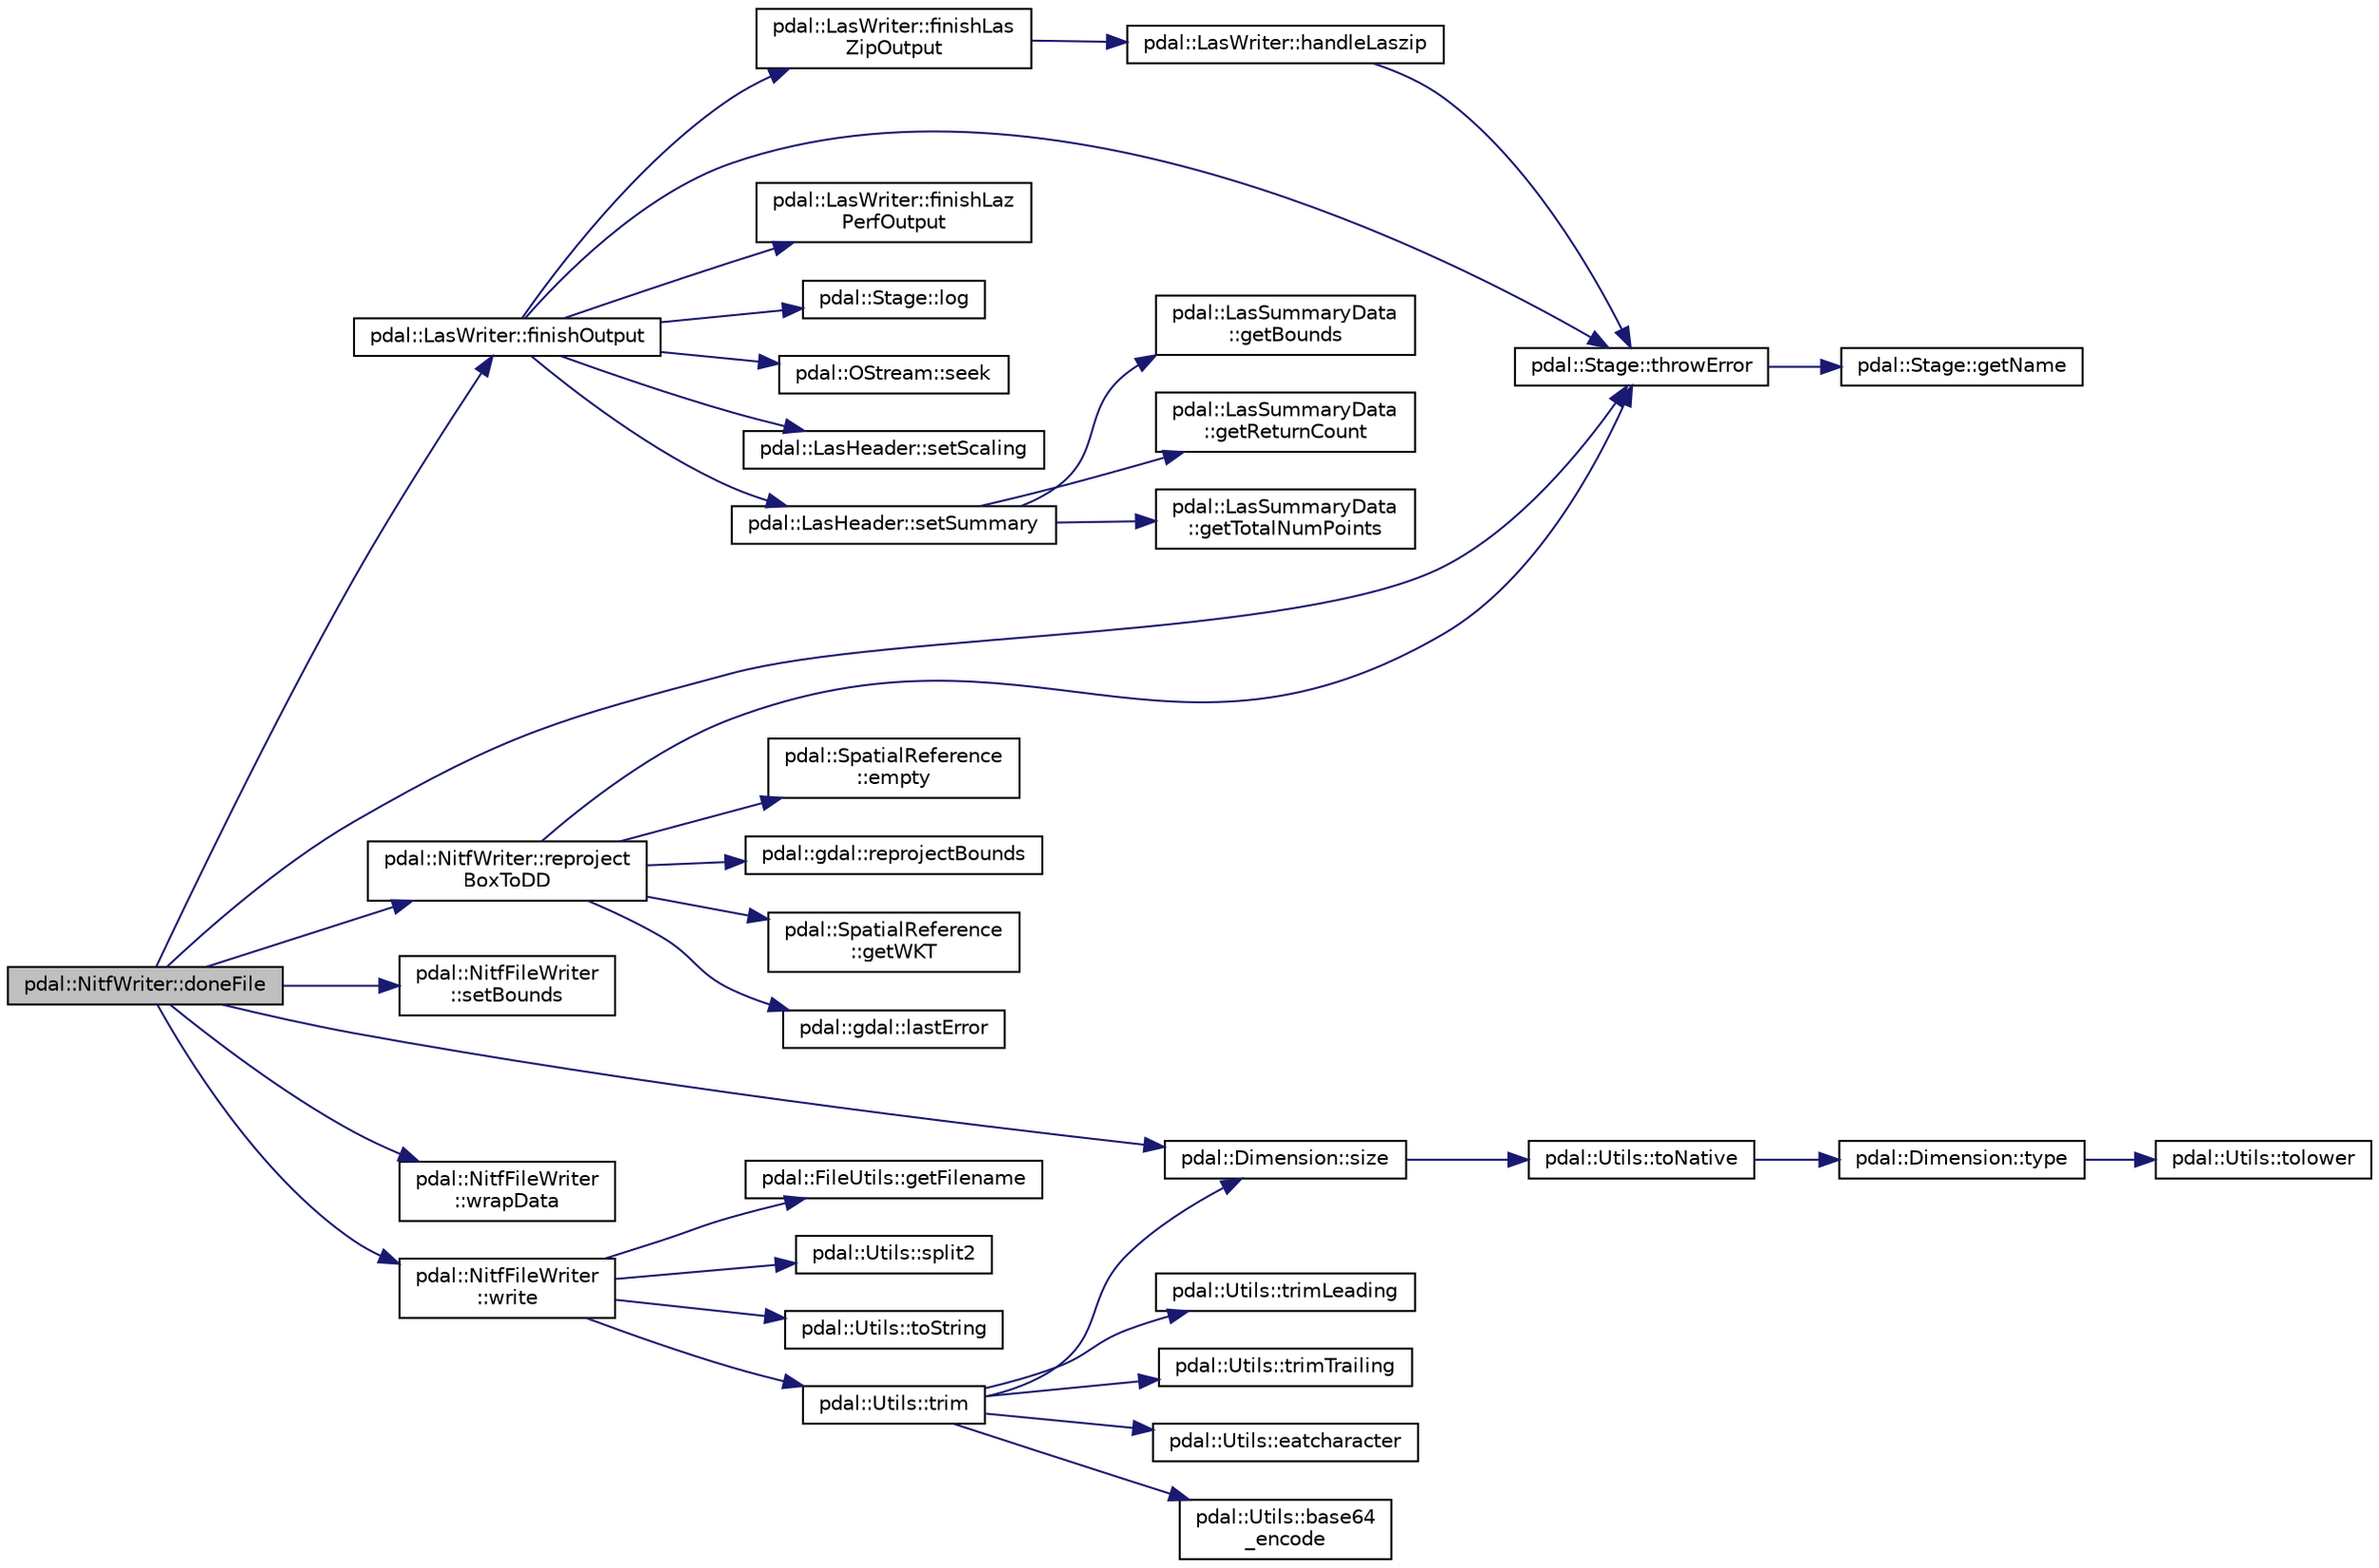 digraph "pdal::NitfWriter::doneFile"
{
  edge [fontname="Helvetica",fontsize="10",labelfontname="Helvetica",labelfontsize="10"];
  node [fontname="Helvetica",fontsize="10",shape=record];
  rankdir="LR";
  Node1 [label="pdal::NitfWriter::doneFile",height=0.2,width=0.4,color="black", fillcolor="grey75", style="filled", fontcolor="black"];
  Node1 -> Node2 [color="midnightblue",fontsize="10",style="solid",fontname="Helvetica"];
  Node2 [label="pdal::LasWriter::finishOutput",height=0.2,width=0.4,color="black", fillcolor="white", style="filled",URL="$classpdal_1_1LasWriter.html#ac63068fbfab5b221508950495d22db54"];
  Node2 -> Node3 [color="midnightblue",fontsize="10",style="solid",fontname="Helvetica"];
  Node3 [label="pdal::LasWriter::finishLas\lZipOutput",height=0.2,width=0.4,color="black", fillcolor="white", style="filled",URL="$classpdal_1_1LasWriter.html#a0d9a176e1f624ed9ad8192f6ae1deb9d"];
  Node3 -> Node4 [color="midnightblue",fontsize="10",style="solid",fontname="Helvetica"];
  Node4 [label="pdal::LasWriter::handleLaszip",height=0.2,width=0.4,color="black", fillcolor="white", style="filled",URL="$classpdal_1_1LasWriter.html#a37ad073f141dcf074c5dcced687feaea"];
  Node4 -> Node5 [color="midnightblue",fontsize="10",style="solid",fontname="Helvetica"];
  Node5 [label="pdal::Stage::throwError",height=0.2,width=0.4,color="black", fillcolor="white", style="filled",URL="$classpdal_1_1Stage.html#abdbd1176da12dfd882d931a43290797f"];
  Node5 -> Node6 [color="midnightblue",fontsize="10",style="solid",fontname="Helvetica"];
  Node6 [label="pdal::Stage::getName",height=0.2,width=0.4,color="black", fillcolor="white", style="filled",URL="$classpdal_1_1Stage.html#a6c81d6fbbac17ebe4cd63806916cc750"];
  Node2 -> Node7 [color="midnightblue",fontsize="10",style="solid",fontname="Helvetica"];
  Node7 [label="pdal::LasWriter::finishLaz\lPerfOutput",height=0.2,width=0.4,color="black", fillcolor="white", style="filled",URL="$classpdal_1_1LasWriter.html#af0782282c4ef8fc2e07e528b4ea3f234"];
  Node2 -> Node8 [color="midnightblue",fontsize="10",style="solid",fontname="Helvetica"];
  Node8 [label="pdal::Stage::log",height=0.2,width=0.4,color="black", fillcolor="white", style="filled",URL="$classpdal_1_1Stage.html#ae8c29817e14d7cda53fdcbb23102d872"];
  Node2 -> Node9 [color="midnightblue",fontsize="10",style="solid",fontname="Helvetica"];
  Node9 [label="pdal::OStream::seek",height=0.2,width=0.4,color="black", fillcolor="white", style="filled",URL="$classpdal_1_1OStream.html#a1f1ee92c87112094d439d2a3c9bbf54f"];
  Node2 -> Node10 [color="midnightblue",fontsize="10",style="solid",fontname="Helvetica"];
  Node10 [label="pdal::LasHeader::setScaling",height=0.2,width=0.4,color="black", fillcolor="white", style="filled",URL="$classpdal_1_1LasHeader.html#a6d0b0128ad19d22ad0592d0cd2a04bc5",tooltip="Set values of scale/offset factor for X, Y and Z coordinates. "];
  Node2 -> Node11 [color="midnightblue",fontsize="10",style="solid",fontname="Helvetica"];
  Node11 [label="pdal::LasHeader::setSummary",height=0.2,width=0.4,color="black", fillcolor="white", style="filled",URL="$classpdal_1_1LasHeader.html#ae256802ba1ef6d3244dd74e96302929b"];
  Node11 -> Node12 [color="midnightblue",fontsize="10",style="solid",fontname="Helvetica"];
  Node12 [label="pdal::LasSummaryData\l::getBounds",height=0.2,width=0.4,color="black", fillcolor="white", style="filled",URL="$classpdal_1_1LasSummaryData.html#ac1c776a9f687033393b2e4ae3e18a737"];
  Node11 -> Node13 [color="midnightblue",fontsize="10",style="solid",fontname="Helvetica"];
  Node13 [label="pdal::LasSummaryData\l::getReturnCount",height=0.2,width=0.4,color="black", fillcolor="white", style="filled",URL="$classpdal_1_1LasSummaryData.html#a3760498d9bb37dbaee9fcffa73f67b69"];
  Node11 -> Node14 [color="midnightblue",fontsize="10",style="solid",fontname="Helvetica"];
  Node14 [label="pdal::LasSummaryData\l::getTotalNumPoints",height=0.2,width=0.4,color="black", fillcolor="white", style="filled",URL="$classpdal_1_1LasSummaryData.html#ada3538911e23a23505004636e3e4cafe"];
  Node2 -> Node5 [color="midnightblue",fontsize="10",style="solid",fontname="Helvetica"];
  Node1 -> Node15 [color="midnightblue",fontsize="10",style="solid",fontname="Helvetica"];
  Node15 [label="pdal::NitfWriter::reproject\lBoxToDD",height=0.2,width=0.4,color="black", fillcolor="white", style="filled",URL="$classpdal_1_1NitfWriter.html#aa271b8d6d98a9c826018b223c9b156f8"];
  Node15 -> Node16 [color="midnightblue",fontsize="10",style="solid",fontname="Helvetica"];
  Node16 [label="pdal::SpatialReference\l::empty",height=0.2,width=0.4,color="black", fillcolor="white", style="filled",URL="$classpdal_1_1SpatialReference.html#a48fa2f7e79ea172b62ad2e874ff01610"];
  Node15 -> Node17 [color="midnightblue",fontsize="10",style="solid",fontname="Helvetica"];
  Node17 [label="pdal::gdal::reprojectBounds",height=0.2,width=0.4,color="black", fillcolor="white", style="filled",URL="$namespacepdal_1_1gdal.html#a94727cba0dfb75a0d89f7113a15f521d"];
  Node15 -> Node18 [color="midnightblue",fontsize="10",style="solid",fontname="Helvetica"];
  Node18 [label="pdal::SpatialReference\l::getWKT",height=0.2,width=0.4,color="black", fillcolor="white", style="filled",URL="$classpdal_1_1SpatialReference.html#ad6242348b0fecc9662bec718d056ef39"];
  Node15 -> Node5 [color="midnightblue",fontsize="10",style="solid",fontname="Helvetica"];
  Node15 -> Node19 [color="midnightblue",fontsize="10",style="solid",fontname="Helvetica"];
  Node19 [label="pdal::gdal::lastError",height=0.2,width=0.4,color="black", fillcolor="white", style="filled",URL="$namespacepdal_1_1gdal.html#ad6f9162dbd7aeb4d8bcb48c00dd2c5c5"];
  Node1 -> Node20 [color="midnightblue",fontsize="10",style="solid",fontname="Helvetica"];
  Node20 [label="pdal::NitfFileWriter\l::setBounds",height=0.2,width=0.4,color="black", fillcolor="white", style="filled",URL="$classpdal_1_1NitfFileWriter.html#a8732ec1ae67e4b3da404ca036726fc75"];
  Node1 -> Node21 [color="midnightblue",fontsize="10",style="solid",fontname="Helvetica"];
  Node21 [label="pdal::Dimension::size",height=0.2,width=0.4,color="black", fillcolor="white", style="filled",URL="$namespacepdal_1_1Dimension.html#acf81dae9d5946f3a941f9df154b2329b"];
  Node21 -> Node22 [color="midnightblue",fontsize="10",style="solid",fontname="Helvetica"];
  Node22 [label="pdal::Utils::toNative",height=0.2,width=0.4,color="black", fillcolor="white", style="filled",URL="$namespacepdal_1_1Utils.html#a59253304d0f929e3a3ea00f09636002f"];
  Node22 -> Node23 [color="midnightblue",fontsize="10",style="solid",fontname="Helvetica"];
  Node23 [label="pdal::Dimension::type",height=0.2,width=0.4,color="black", fillcolor="white", style="filled",URL="$namespacepdal_1_1Dimension.html#a880d689fed54aa3ded6f88c9e058c5d2"];
  Node23 -> Node24 [color="midnightblue",fontsize="10",style="solid",fontname="Helvetica"];
  Node24 [label="pdal::Utils::tolower",height=0.2,width=0.4,color="black", fillcolor="white", style="filled",URL="$namespacepdal_1_1Utils.html#a5268937cf695835e55392f752dc02cb2"];
  Node1 -> Node5 [color="midnightblue",fontsize="10",style="solid",fontname="Helvetica"];
  Node1 -> Node25 [color="midnightblue",fontsize="10",style="solid",fontname="Helvetica"];
  Node25 [label="pdal::NitfFileWriter\l::wrapData",height=0.2,width=0.4,color="black", fillcolor="white", style="filled",URL="$classpdal_1_1NitfFileWriter.html#a42fe8dd48dce45d195a5dbec59b8359a"];
  Node1 -> Node26 [color="midnightblue",fontsize="10",style="solid",fontname="Helvetica"];
  Node26 [label="pdal::NitfFileWriter\l::write",height=0.2,width=0.4,color="black", fillcolor="white", style="filled",URL="$classpdal_1_1NitfFileWriter.html#a3dd708be19b41cc3633c34903b3418f2"];
  Node26 -> Node27 [color="midnightblue",fontsize="10",style="solid",fontname="Helvetica"];
  Node27 [label="pdal::FileUtils::getFilename",height=0.2,width=0.4,color="black", fillcolor="white", style="filled",URL="$namespacepdal_1_1FileUtils.html#a0d150fac3c099a0646763f1b862cac73"];
  Node26 -> Node28 [color="midnightblue",fontsize="10",style="solid",fontname="Helvetica"];
  Node28 [label="pdal::Utils::split2",height=0.2,width=0.4,color="black", fillcolor="white", style="filled",URL="$namespacepdal_1_1Utils.html#a6ae33c6d7b4eb4bcae6ec17fb8cc04fc"];
  Node26 -> Node29 [color="midnightblue",fontsize="10",style="solid",fontname="Helvetica"];
  Node29 [label="pdal::Utils::toString",height=0.2,width=0.4,color="black", fillcolor="white", style="filled",URL="$namespacepdal_1_1Utils.html#a19dbb0a5ce84b6f60fea55cd54e674cf"];
  Node26 -> Node30 [color="midnightblue",fontsize="10",style="solid",fontname="Helvetica"];
  Node30 [label="pdal::Utils::trim",height=0.2,width=0.4,color="black", fillcolor="white", style="filled",URL="$namespacepdal_1_1Utils.html#ac5d9d3dfd3f4611182c07aa85e27c1e4"];
  Node30 -> Node31 [color="midnightblue",fontsize="10",style="solid",fontname="Helvetica"];
  Node31 [label="pdal::Utils::trimLeading",height=0.2,width=0.4,color="black", fillcolor="white", style="filled",URL="$namespacepdal_1_1Utils.html#a10ae3cc2d10407cff89ba1ab00bc036b"];
  Node30 -> Node32 [color="midnightblue",fontsize="10",style="solid",fontname="Helvetica"];
  Node32 [label="pdal::Utils::trimTrailing",height=0.2,width=0.4,color="black", fillcolor="white", style="filled",URL="$namespacepdal_1_1Utils.html#afed0ad4146baafd1973c85e1508ade73"];
  Node30 -> Node33 [color="midnightblue",fontsize="10",style="solid",fontname="Helvetica"];
  Node33 [label="pdal::Utils::eatcharacter",height=0.2,width=0.4,color="black", fillcolor="white", style="filled",URL="$namespacepdal_1_1Utils.html#abdd3e6ebf8047dbc72337bac885f1169"];
  Node30 -> Node34 [color="midnightblue",fontsize="10",style="solid",fontname="Helvetica"];
  Node34 [label="pdal::Utils::base64\l_encode",height=0.2,width=0.4,color="black", fillcolor="white", style="filled",URL="$namespacepdal_1_1Utils.html#ab908ea72a2a7d385cbbab68939d1c1a2"];
  Node30 -> Node21 [color="midnightblue",fontsize="10",style="solid",fontname="Helvetica"];
}
